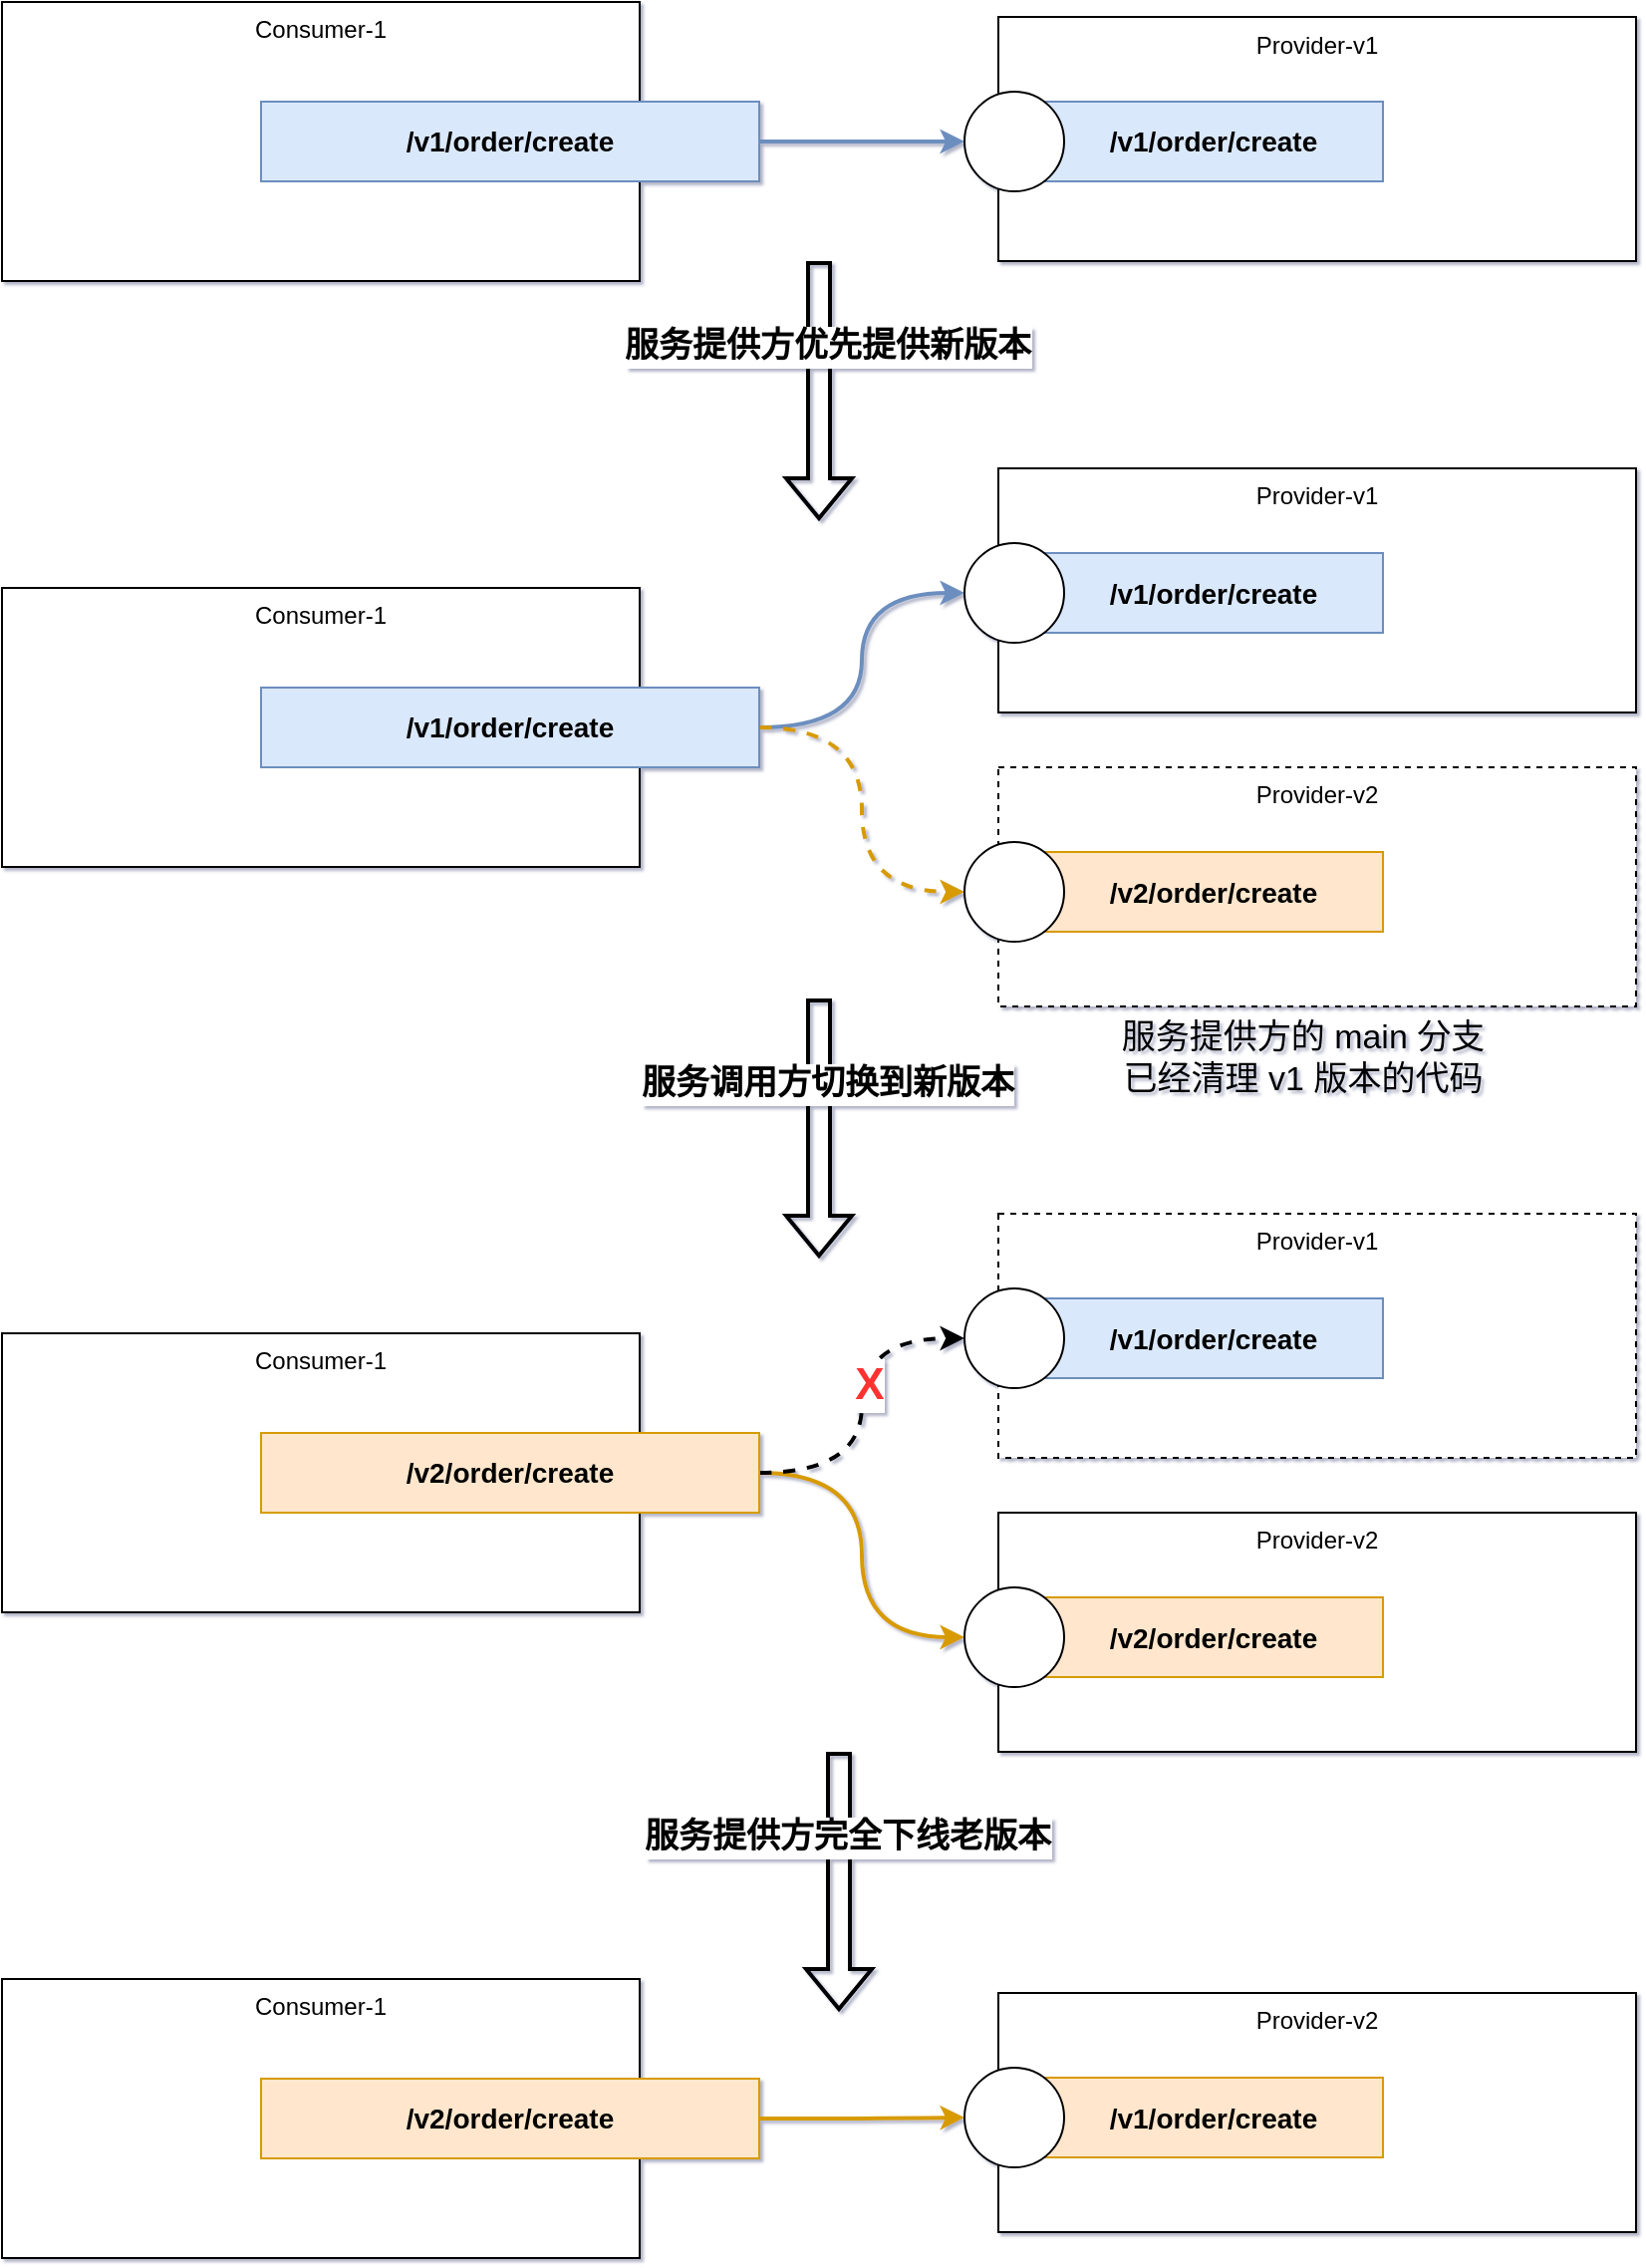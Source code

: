 <mxfile version="17.5.0" type="github">
  <diagram id="WiGuBrc1i97fH-FrYtEF" name="第 1 页">
    <mxGraphModel dx="1426" dy="-375" grid="0" gridSize="10" guides="1" tooltips="1" connect="1" arrows="1" fold="1" page="1" pageScale="1" pageWidth="827" pageHeight="1169" math="0" shadow="1">
      <root>
        <mxCell id="0" />
        <mxCell id="1" parent="0" />
        <mxCell id="TS1yVxYaO-tpHvFG9DHE-1" value="Consumer-1" style="rounded=0;whiteSpace=wrap;html=1;verticalAlign=top;" vertex="1" parent="1">
          <mxGeometry x="30" y="1250" width="320" height="140" as="geometry" />
        </mxCell>
        <mxCell id="TS1yVxYaO-tpHvFG9DHE-2" style="edgeStyle=orthogonalEdgeStyle;rounded=0;orthogonalLoop=1;jettySize=auto;html=1;entryX=0;entryY=0.5;entryDx=0;entryDy=0;fontSize=14;curved=1;fillColor=#dae8fc;strokeColor=#6c8ebf;strokeWidth=2;" edge="1" parent="1" source="TS1yVxYaO-tpHvFG9DHE-3" target="TS1yVxYaO-tpHvFG9DHE-9">
          <mxGeometry relative="1" as="geometry" />
        </mxCell>
        <mxCell id="TS1yVxYaO-tpHvFG9DHE-3" value="/v1/order/create" style="rounded=0;whiteSpace=wrap;html=1;fillColor=#dae8fc;strokeColor=#6c8ebf;fontStyle=1;fontSize=14;" vertex="1" parent="1">
          <mxGeometry x="160" y="1300" width="250" height="40" as="geometry" />
        </mxCell>
        <mxCell id="TS1yVxYaO-tpHvFG9DHE-6" value="Provider-v1" style="rounded=0;whiteSpace=wrap;html=1;verticalAlign=top;" vertex="1" parent="1">
          <mxGeometry x="530" y="1257.5" width="320" height="122.5" as="geometry" />
        </mxCell>
        <mxCell id="TS1yVxYaO-tpHvFG9DHE-7" value="/v1/order/create" style="rounded=0;whiteSpace=wrap;html=1;fillColor=#dae8fc;strokeColor=#6c8ebf;fontStyle=1;fontSize=14;" vertex="1" parent="1">
          <mxGeometry x="553" y="1300" width="170" height="40" as="geometry" />
        </mxCell>
        <mxCell id="TS1yVxYaO-tpHvFG9DHE-9" value="" style="ellipse;whiteSpace=wrap;html=1;aspect=fixed;" vertex="1" parent="1">
          <mxGeometry x="513" y="1295" width="50" height="50" as="geometry" />
        </mxCell>
        <mxCell id="TS1yVxYaO-tpHvFG9DHE-11" value="Consumer-1" style="rounded=0;whiteSpace=wrap;html=1;verticalAlign=top;" vertex="1" parent="1">
          <mxGeometry x="30" y="1544" width="320" height="140" as="geometry" />
        </mxCell>
        <mxCell id="TS1yVxYaO-tpHvFG9DHE-24" style="edgeStyle=orthogonalEdgeStyle;rounded=0;orthogonalLoop=1;jettySize=auto;html=1;entryX=0;entryY=0.5;entryDx=0;entryDy=0;curved=1;strokeWidth=2;fillColor=#dae8fc;strokeColor=#6c8ebf;" edge="1" parent="1" source="TS1yVxYaO-tpHvFG9DHE-13" target="TS1yVxYaO-tpHvFG9DHE-23">
          <mxGeometry relative="1" as="geometry" />
        </mxCell>
        <mxCell id="TS1yVxYaO-tpHvFG9DHE-36" style="edgeStyle=orthogonalEdgeStyle;curved=1;rounded=0;orthogonalLoop=1;jettySize=auto;html=1;entryX=0;entryY=0.5;entryDx=0;entryDy=0;dashed=1;fontSize=22;fontColor=#FF3333;strokeWidth=2;fillColor=#ffe6cc;strokeColor=#d79b00;" edge="1" parent="1" source="TS1yVxYaO-tpHvFG9DHE-13" target="TS1yVxYaO-tpHvFG9DHE-19">
          <mxGeometry relative="1" as="geometry" />
        </mxCell>
        <mxCell id="TS1yVxYaO-tpHvFG9DHE-13" value="/v1/order/create" style="rounded=0;whiteSpace=wrap;html=1;fillColor=#dae8fc;strokeColor=#6c8ebf;fontStyle=1;fontSize=14;" vertex="1" parent="1">
          <mxGeometry x="160" y="1594" width="250" height="40" as="geometry" />
        </mxCell>
        <mxCell id="TS1yVxYaO-tpHvFG9DHE-16" value="Provider-v2" style="rounded=0;whiteSpace=wrap;html=1;verticalAlign=top;dashed=1;" vertex="1" parent="1">
          <mxGeometry x="530" y="1634" width="320" height="120" as="geometry" />
        </mxCell>
        <mxCell id="TS1yVxYaO-tpHvFG9DHE-17" value="/v2/order/create" style="rounded=0;whiteSpace=wrap;html=1;fillColor=#ffe6cc;strokeColor=#d79b00;fontStyle=1;fontSize=14;" vertex="1" parent="1">
          <mxGeometry x="553" y="1676.5" width="170" height="40" as="geometry" />
        </mxCell>
        <mxCell id="TS1yVxYaO-tpHvFG9DHE-19" value="" style="ellipse;whiteSpace=wrap;html=1;aspect=fixed;" vertex="1" parent="1">
          <mxGeometry x="513" y="1671.5" width="50" height="50" as="geometry" />
        </mxCell>
        <mxCell id="TS1yVxYaO-tpHvFG9DHE-21" value="Provider-v1" style="rounded=0;whiteSpace=wrap;html=1;verticalAlign=top;" vertex="1" parent="1">
          <mxGeometry x="530" y="1484" width="320" height="122.5" as="geometry" />
        </mxCell>
        <mxCell id="TS1yVxYaO-tpHvFG9DHE-22" value="/v1/order/create" style="rounded=0;whiteSpace=wrap;html=1;fillColor=#dae8fc;strokeColor=#6c8ebf;fontStyle=1;fontSize=14;" vertex="1" parent="1">
          <mxGeometry x="553" y="1526.5" width="170" height="40" as="geometry" />
        </mxCell>
        <mxCell id="TS1yVxYaO-tpHvFG9DHE-23" value="" style="ellipse;whiteSpace=wrap;html=1;aspect=fixed;" vertex="1" parent="1">
          <mxGeometry x="513" y="1521.5" width="50" height="50" as="geometry" />
        </mxCell>
        <mxCell id="TS1yVxYaO-tpHvFG9DHE-25" value="Consumer-1" style="rounded=0;whiteSpace=wrap;html=1;verticalAlign=top;" vertex="1" parent="1">
          <mxGeometry x="30" y="1918" width="320" height="140" as="geometry" />
        </mxCell>
        <mxCell id="TS1yVxYaO-tpHvFG9DHE-26" style="edgeStyle=orthogonalEdgeStyle;rounded=0;orthogonalLoop=1;jettySize=auto;html=1;entryX=0;entryY=0.5;entryDx=0;entryDy=0;curved=1;strokeWidth=2;fillColor=#ffe6cc;strokeColor=#d79b00;" edge="1" parent="1" source="TS1yVxYaO-tpHvFG9DHE-27" target="TS1yVxYaO-tpHvFG9DHE-30">
          <mxGeometry relative="1" as="geometry" />
        </mxCell>
        <mxCell id="TS1yVxYaO-tpHvFG9DHE-34" style="edgeStyle=orthogonalEdgeStyle;curved=1;rounded=0;orthogonalLoop=1;jettySize=auto;html=1;entryX=0;entryY=0.5;entryDx=0;entryDy=0;strokeWidth=2;dashed=1;" edge="1" parent="1" source="TS1yVxYaO-tpHvFG9DHE-27" target="TS1yVxYaO-tpHvFG9DHE-33">
          <mxGeometry relative="1" as="geometry" />
        </mxCell>
        <mxCell id="TS1yVxYaO-tpHvFG9DHE-35" value="X" style="edgeLabel;html=1;align=center;verticalAlign=middle;resizable=0;points=[];fontStyle=1;fontSize=22;fontColor=#FF3333;" vertex="1" connectable="0" parent="TS1yVxYaO-tpHvFG9DHE-34">
          <mxGeometry x="0.12" y="-2" relative="1" as="geometry">
            <mxPoint x="1" as="offset" />
          </mxGeometry>
        </mxCell>
        <mxCell id="TS1yVxYaO-tpHvFG9DHE-27" value="/v2/order/create" style="rounded=0;whiteSpace=wrap;html=1;fillColor=#ffe6cc;strokeColor=#d79b00;fontStyle=1;fontSize=14;" vertex="1" parent="1">
          <mxGeometry x="160" y="1968" width="250" height="40" as="geometry" />
        </mxCell>
        <mxCell id="TS1yVxYaO-tpHvFG9DHE-28" value="Provider-v2" style="rounded=0;whiteSpace=wrap;html=1;verticalAlign=top;" vertex="1" parent="1">
          <mxGeometry x="530" y="2008" width="320" height="120" as="geometry" />
        </mxCell>
        <mxCell id="TS1yVxYaO-tpHvFG9DHE-29" value="/v2/order/create" style="rounded=0;whiteSpace=wrap;html=1;fillColor=#ffe6cc;strokeColor=#d79b00;fontStyle=1;fontSize=14;" vertex="1" parent="1">
          <mxGeometry x="553" y="2050.5" width="170" height="40" as="geometry" />
        </mxCell>
        <mxCell id="TS1yVxYaO-tpHvFG9DHE-30" value="" style="ellipse;whiteSpace=wrap;html=1;aspect=fixed;" vertex="1" parent="1">
          <mxGeometry x="513" y="2045.5" width="50" height="50" as="geometry" />
        </mxCell>
        <mxCell id="TS1yVxYaO-tpHvFG9DHE-31" value="Provider-v1" style="rounded=0;whiteSpace=wrap;html=1;verticalAlign=top;dashed=1;" vertex="1" parent="1">
          <mxGeometry x="530" y="1858" width="320" height="122.5" as="geometry" />
        </mxCell>
        <mxCell id="TS1yVxYaO-tpHvFG9DHE-32" value="/v1/order/create" style="rounded=0;whiteSpace=wrap;html=1;fillColor=#dae8fc;strokeColor=#6c8ebf;fontStyle=1;fontSize=14;" vertex="1" parent="1">
          <mxGeometry x="553" y="1900.5" width="170" height="40" as="geometry" />
        </mxCell>
        <mxCell id="TS1yVxYaO-tpHvFG9DHE-33" value="" style="ellipse;whiteSpace=wrap;html=1;aspect=fixed;" vertex="1" parent="1">
          <mxGeometry x="513" y="1895.5" width="50" height="50" as="geometry" />
        </mxCell>
        <mxCell id="TS1yVxYaO-tpHvFG9DHE-38" value="Consumer-1" style="rounded=0;whiteSpace=wrap;html=1;verticalAlign=top;" vertex="1" parent="1">
          <mxGeometry x="30" y="2242" width="320" height="140" as="geometry" />
        </mxCell>
        <mxCell id="TS1yVxYaO-tpHvFG9DHE-39" style="edgeStyle=orthogonalEdgeStyle;rounded=0;orthogonalLoop=1;jettySize=auto;html=1;entryX=0;entryY=0.5;entryDx=0;entryDy=0;curved=1;strokeWidth=2;fillColor=#ffe6cc;strokeColor=#d79b00;" edge="1" parent="1" source="TS1yVxYaO-tpHvFG9DHE-42" target="TS1yVxYaO-tpHvFG9DHE-45">
          <mxGeometry relative="1" as="geometry" />
        </mxCell>
        <mxCell id="TS1yVxYaO-tpHvFG9DHE-42" value="/v2/order/create" style="rounded=0;whiteSpace=wrap;html=1;fillColor=#ffe6cc;strokeColor=#d79b00;fontStyle=1;fontSize=14;" vertex="1" parent="1">
          <mxGeometry x="160" y="2292" width="250" height="40" as="geometry" />
        </mxCell>
        <mxCell id="TS1yVxYaO-tpHvFG9DHE-43" value="Provider-v2" style="rounded=0;whiteSpace=wrap;html=1;verticalAlign=top;" vertex="1" parent="1">
          <mxGeometry x="530" y="2249" width="320" height="120" as="geometry" />
        </mxCell>
        <mxCell id="TS1yVxYaO-tpHvFG9DHE-44" value="/v1/order/create" style="rounded=0;whiteSpace=wrap;html=1;fillColor=#ffe6cc;strokeColor=#d79b00;fontStyle=1;fontSize=14;" vertex="1" parent="1">
          <mxGeometry x="553" y="2291.5" width="170" height="40" as="geometry" />
        </mxCell>
        <mxCell id="TS1yVxYaO-tpHvFG9DHE-45" value="" style="ellipse;whiteSpace=wrap;html=1;aspect=fixed;" vertex="1" parent="1">
          <mxGeometry x="513" y="2286.5" width="50" height="50" as="geometry" />
        </mxCell>
        <mxCell id="TS1yVxYaO-tpHvFG9DHE-49" value="" style="shape=flexArrow;endArrow=classic;html=1;rounded=0;fontSize=22;fontColor=#FF3333;strokeWidth=2;curved=1;" edge="1" parent="1">
          <mxGeometry width="50" height="50" relative="1" as="geometry">
            <mxPoint x="440" y="1380" as="sourcePoint" />
            <mxPoint x="440" y="1510" as="targetPoint" />
          </mxGeometry>
        </mxCell>
        <mxCell id="TS1yVxYaO-tpHvFG9DHE-50" value="服务提供方优先提供新版本" style="edgeLabel;html=1;align=center;verticalAlign=middle;resizable=0;points=[];fontSize=17;fontColor=#000000;fontStyle=1" vertex="1" connectable="0" parent="TS1yVxYaO-tpHvFG9DHE-49">
          <mxGeometry x="-0.339" y="4" relative="1" as="geometry">
            <mxPoint as="offset" />
          </mxGeometry>
        </mxCell>
        <mxCell id="TS1yVxYaO-tpHvFG9DHE-51" value="" style="shape=flexArrow;endArrow=classic;html=1;rounded=0;fontSize=22;fontColor=#FF3333;strokeWidth=2;curved=1;" edge="1" parent="1">
          <mxGeometry width="50" height="50" relative="1" as="geometry">
            <mxPoint x="440" y="1750" as="sourcePoint" />
            <mxPoint x="440" y="1880" as="targetPoint" />
          </mxGeometry>
        </mxCell>
        <mxCell id="TS1yVxYaO-tpHvFG9DHE-52" value="服务调用方切换到新版本" style="edgeLabel;html=1;align=center;verticalAlign=middle;resizable=0;points=[];fontSize=17;fontColor=#000000;fontStyle=1" vertex="1" connectable="0" parent="TS1yVxYaO-tpHvFG9DHE-51">
          <mxGeometry x="-0.339" y="4" relative="1" as="geometry">
            <mxPoint as="offset" />
          </mxGeometry>
        </mxCell>
        <mxCell id="TS1yVxYaO-tpHvFG9DHE-53" value="" style="shape=flexArrow;endArrow=classic;html=1;rounded=0;fontSize=22;fontColor=#FF3333;strokeWidth=2;curved=1;" edge="1" parent="1">
          <mxGeometry width="50" height="50" relative="1" as="geometry">
            <mxPoint x="450" y="2128" as="sourcePoint" />
            <mxPoint x="450" y="2258" as="targetPoint" />
          </mxGeometry>
        </mxCell>
        <mxCell id="TS1yVxYaO-tpHvFG9DHE-54" value="服务提供方完全下线老版本" style="edgeLabel;html=1;align=center;verticalAlign=middle;resizable=0;points=[];fontSize=17;fontColor=#000000;fontStyle=1" vertex="1" connectable="0" parent="TS1yVxYaO-tpHvFG9DHE-53">
          <mxGeometry x="-0.339" y="4" relative="1" as="geometry">
            <mxPoint as="offset" />
          </mxGeometry>
        </mxCell>
        <mxCell id="TS1yVxYaO-tpHvFG9DHE-55" value="服务提供方的 main 分支已经清理 v1 版本的代码" style="text;html=1;strokeColor=none;fillColor=none;align=center;verticalAlign=middle;whiteSpace=wrap;rounded=0;dashed=1;fontSize=17;fontColor=#000000;" vertex="1" parent="1">
          <mxGeometry x="583" y="1765" width="200" height="30" as="geometry" />
        </mxCell>
      </root>
    </mxGraphModel>
  </diagram>
</mxfile>
